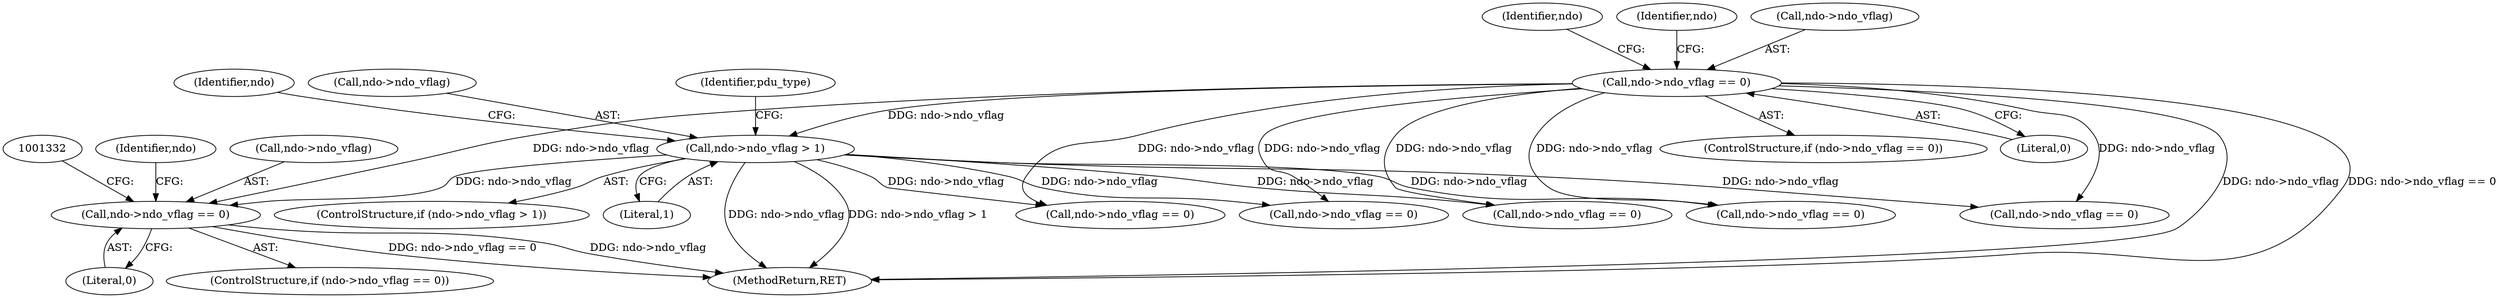 digraph "0_tcpdump_3b32029db354cbc875127869d9b12a9addc75b50@pointer" {
"1001317" [label="(Call,ndo->ndo_vflag == 0)"];
"1000413" [label="(Call,ndo->ndo_vflag == 0)"];
"1000484" [label="(Call,ndo->ndo_vflag > 1)"];
"1000421" [label="(Identifier,ndo)"];
"1000483" [label="(ControlStructure,if (ndo->ndo_vflag > 1))"];
"1000493" [label="(Identifier,ndo)"];
"1001325" [label="(Identifier,ndo)"];
"1000540" [label="(Call,ndo->ndo_vflag == 0)"];
"1000412" [label="(ControlStructure,if (ndo->ndo_vflag == 0))"];
"1000439" [label="(Identifier,ndo)"];
"1000485" [label="(Call,ndo->ndo_vflag)"];
"1001093" [label="(Call,ndo->ndo_vflag == 0)"];
"1001321" [label="(Literal,0)"];
"1000484" [label="(Call,ndo->ndo_vflag > 1)"];
"1000417" [label="(Literal,0)"];
"1001233" [label="(Call,ndo->ndo_vflag == 0)"];
"1003083" [label="(MethodReturn,RET)"];
"1000839" [label="(Call,ndo->ndo_vflag == 0)"];
"1001318" [label="(Call,ndo->ndo_vflag)"];
"1000701" [label="(Call,ndo->ndo_vflag == 0)"];
"1000488" [label="(Literal,1)"];
"1001316" [label="(ControlStructure,if (ndo->ndo_vflag == 0))"];
"1000413" [label="(Call,ndo->ndo_vflag == 0)"];
"1000500" [label="(Identifier,pdu_type)"];
"1001317" [label="(Call,ndo->ndo_vflag == 0)"];
"1000414" [label="(Call,ndo->ndo_vflag)"];
"1001317" -> "1001316"  [label="AST: "];
"1001317" -> "1001321"  [label="CFG: "];
"1001318" -> "1001317"  [label="AST: "];
"1001321" -> "1001317"  [label="AST: "];
"1001325" -> "1001317"  [label="CFG: "];
"1001332" -> "1001317"  [label="CFG: "];
"1001317" -> "1003083"  [label="DDG: ndo->ndo_vflag"];
"1001317" -> "1003083"  [label="DDG: ndo->ndo_vflag == 0"];
"1000413" -> "1001317"  [label="DDG: ndo->ndo_vflag"];
"1000484" -> "1001317"  [label="DDG: ndo->ndo_vflag"];
"1000413" -> "1000412"  [label="AST: "];
"1000413" -> "1000417"  [label="CFG: "];
"1000414" -> "1000413"  [label="AST: "];
"1000417" -> "1000413"  [label="AST: "];
"1000421" -> "1000413"  [label="CFG: "];
"1000439" -> "1000413"  [label="CFG: "];
"1000413" -> "1003083"  [label="DDG: ndo->ndo_vflag"];
"1000413" -> "1003083"  [label="DDG: ndo->ndo_vflag == 0"];
"1000413" -> "1000484"  [label="DDG: ndo->ndo_vflag"];
"1000413" -> "1000540"  [label="DDG: ndo->ndo_vflag"];
"1000413" -> "1000701"  [label="DDG: ndo->ndo_vflag"];
"1000413" -> "1000839"  [label="DDG: ndo->ndo_vflag"];
"1000413" -> "1001093"  [label="DDG: ndo->ndo_vflag"];
"1000413" -> "1001233"  [label="DDG: ndo->ndo_vflag"];
"1000484" -> "1000483"  [label="AST: "];
"1000484" -> "1000488"  [label="CFG: "];
"1000485" -> "1000484"  [label="AST: "];
"1000488" -> "1000484"  [label="AST: "];
"1000493" -> "1000484"  [label="CFG: "];
"1000500" -> "1000484"  [label="CFG: "];
"1000484" -> "1003083"  [label="DDG: ndo->ndo_vflag"];
"1000484" -> "1003083"  [label="DDG: ndo->ndo_vflag > 1"];
"1000484" -> "1000540"  [label="DDG: ndo->ndo_vflag"];
"1000484" -> "1000701"  [label="DDG: ndo->ndo_vflag"];
"1000484" -> "1000839"  [label="DDG: ndo->ndo_vflag"];
"1000484" -> "1001093"  [label="DDG: ndo->ndo_vflag"];
"1000484" -> "1001233"  [label="DDG: ndo->ndo_vflag"];
}
